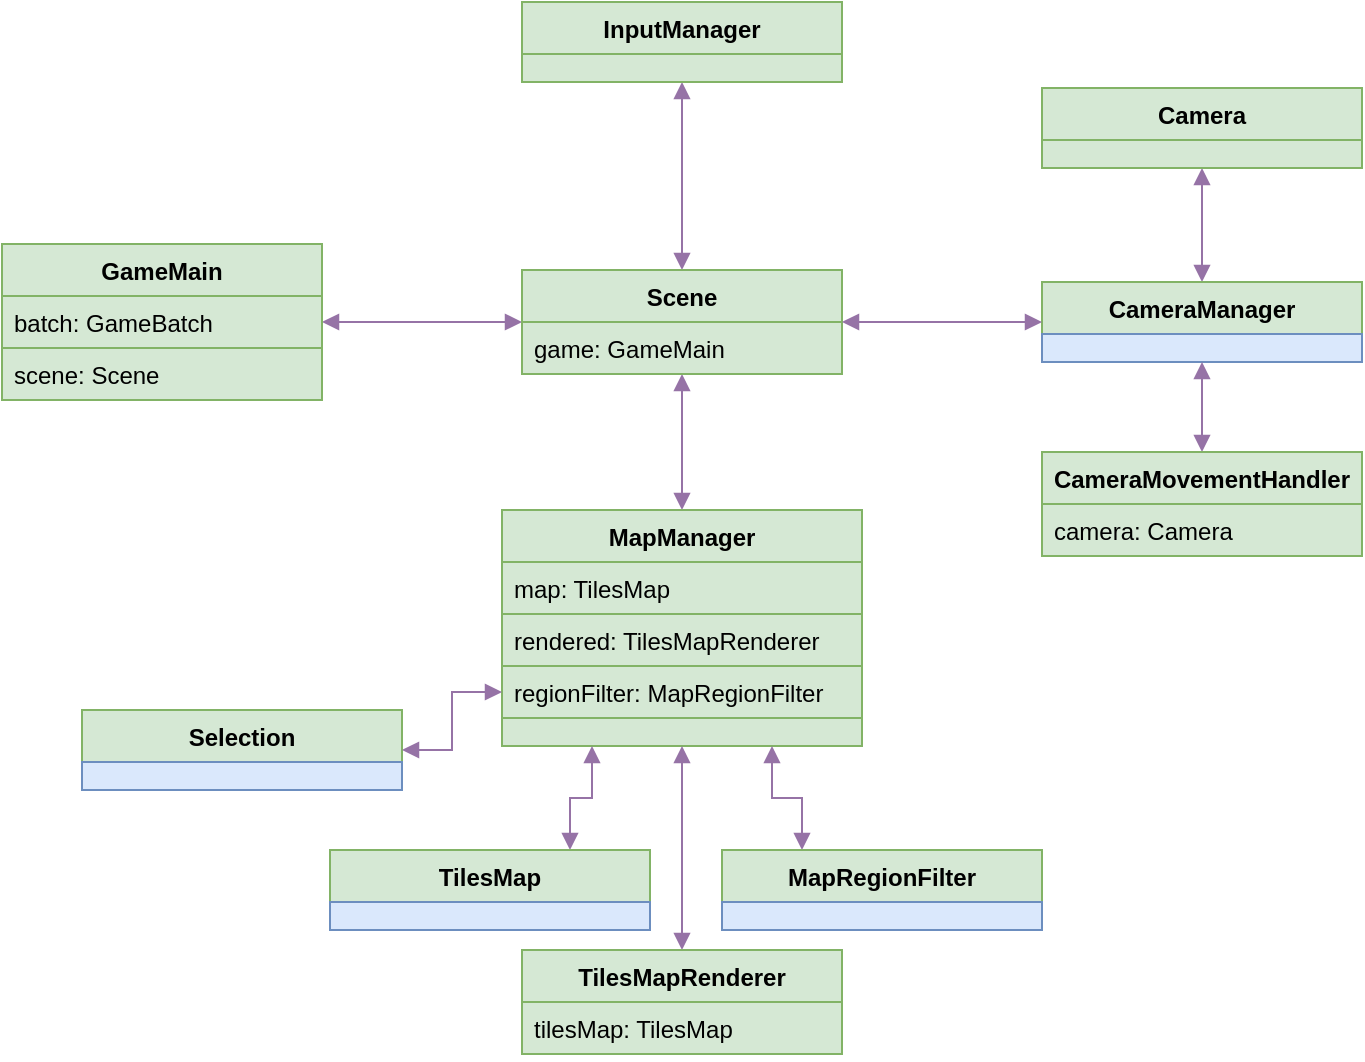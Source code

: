 <mxfile version="13.6.2" type="device"><diagram id="C5RBs43oDa-KdzZeNtuy" name="Page-1"><mxGraphModel dx="1024" dy="592" grid="1" gridSize="10" guides="1" tooltips="1" connect="1" arrows="1" fold="1" page="1" pageScale="1" pageWidth="827" pageHeight="1169" math="0" shadow="0"><root><mxCell id="WIyWlLk6GJQsqaUBKTNV-0"/><mxCell id="WIyWlLk6GJQsqaUBKTNV-1" parent="WIyWlLk6GJQsqaUBKTNV-0"/><mxCell id="pwWpqteBXbWDMI5DToDL-35" style="edgeStyle=orthogonalEdgeStyle;rounded=0;orthogonalLoop=1;jettySize=auto;html=1;exitX=0;exitY=0.5;exitDx=0;exitDy=0;entryX=1;entryY=0.5;entryDx=0;entryDy=0;startArrow=block;startFill=1;endArrow=block;endFill=1;fillColor=#e1d5e7;strokeColor=#9673a6;" parent="WIyWlLk6GJQsqaUBKTNV-1" source="pwWpqteBXbWDMI5DToDL-6" target="pwWpqteBXbWDMI5DToDL-0" edge="1"><mxGeometry relative="1" as="geometry"/></mxCell><mxCell id="pwWpqteBXbWDMI5DToDL-41" style="edgeStyle=orthogonalEdgeStyle;rounded=0;orthogonalLoop=1;jettySize=auto;html=1;exitX=0.5;exitY=0;exitDx=0;exitDy=0;entryX=0.5;entryY=1;entryDx=0;entryDy=0;startArrow=block;startFill=1;endArrow=block;endFill=1;fillColor=#e1d5e7;strokeColor=#9673a6;" parent="WIyWlLk6GJQsqaUBKTNV-1" source="pwWpqteBXbWDMI5DToDL-6" target="pwWpqteBXbWDMI5DToDL-24" edge="1"><mxGeometry relative="1" as="geometry"/></mxCell><mxCell id="pwWpqteBXbWDMI5DToDL-40" style="edgeStyle=orthogonalEdgeStyle;rounded=0;orthogonalLoop=1;jettySize=auto;html=1;exitX=0.5;exitY=0;exitDx=0;exitDy=0;startArrow=block;startFill=1;endArrow=block;endFill=1;entryX=0.5;entryY=1;entryDx=0;entryDy=0;fillColor=#e1d5e7;strokeColor=#9673a6;" parent="WIyWlLk6GJQsqaUBKTNV-1" source="pwWpqteBXbWDMI5DToDL-72" target="pwWpqteBXbWDMI5DToDL-36" edge="1"><mxGeometry relative="1" as="geometry"/></mxCell><mxCell id="pwWpqteBXbWDMI5DToDL-60" style="edgeStyle=orthogonalEdgeStyle;rounded=0;orthogonalLoop=1;jettySize=auto;html=1;exitX=0.5;exitY=1;exitDx=0;exitDy=0;entryX=0.5;entryY=0;entryDx=0;entryDy=0;startArrow=block;startFill=1;endArrow=block;endFill=1;fillColor=#e1d5e7;strokeColor=#9673a6;" parent="WIyWlLk6GJQsqaUBKTNV-1" source="pwWpqteBXbWDMI5DToDL-6" target="pwWpqteBXbWDMI5DToDL-53" edge="1"><mxGeometry relative="1" as="geometry"/></mxCell><mxCell id="pwWpqteBXbWDMI5DToDL-6" value="Scene" style="swimlane;fontStyle=1;align=center;verticalAlign=top;childLayout=stackLayout;horizontal=1;startSize=26;horizontalStack=0;resizeParent=1;resizeParentMax=0;resizeLast=0;collapsible=1;marginBottom=0;fillColor=#d5e8d4;strokeColor=#82b366;" parent="WIyWlLk6GJQsqaUBKTNV-1" vertex="1"><mxGeometry x="350" y="200" width="160" height="52" as="geometry"/></mxCell><mxCell id="pwWpqteBXbWDMI5DToDL-32" value="game: GameMain" style="text;strokeColor=#82b366;fillColor=#d5e8d4;align=left;verticalAlign=top;spacingLeft=4;spacingRight=4;overflow=hidden;rotatable=0;points=[[0,0.5],[1,0.5]];portConstraint=eastwest;" parent="pwWpqteBXbWDMI5DToDL-6" vertex="1"><mxGeometry y="26" width="160" height="26" as="geometry"/></mxCell><mxCell id="pwWpqteBXbWDMI5DToDL-0" value="GameMain" style="swimlane;fontStyle=1;align=center;verticalAlign=top;childLayout=stackLayout;horizontal=1;startSize=26;horizontalStack=0;resizeParent=1;resizeParentMax=0;resizeLast=0;collapsible=1;marginBottom=0;fillColor=#d5e8d4;strokeColor=#82b366;" parent="WIyWlLk6GJQsqaUBKTNV-1" vertex="1"><mxGeometry x="90" y="187" width="160" height="78" as="geometry"/></mxCell><mxCell id="pwWpqteBXbWDMI5DToDL-1" value="batch: GameBatch" style="text;align=left;verticalAlign=top;spacingLeft=4;spacingRight=4;overflow=hidden;rotatable=0;points=[[0,0.5],[1,0.5]];portConstraint=eastwest;fillColor=#d5e8d4;strokeColor=#82b366;" parent="pwWpqteBXbWDMI5DToDL-0" vertex="1"><mxGeometry y="26" width="160" height="26" as="geometry"/></mxCell><mxCell id="pwWpqteBXbWDMI5DToDL-5" value="scene: Scene" style="text;align=left;verticalAlign=top;spacingLeft=4;spacingRight=4;overflow=hidden;rotatable=0;points=[[0,0.5],[1,0.5]];portConstraint=eastwest;fillColor=#d5e8d4;strokeColor=#82b366;" parent="pwWpqteBXbWDMI5DToDL-0" vertex="1"><mxGeometry y="52" width="160" height="26" as="geometry"/></mxCell><mxCell id="pwWpqteBXbWDMI5DToDL-24" value="InputManager" style="swimlane;fontStyle=1;align=center;verticalAlign=top;childLayout=stackLayout;horizontal=1;startSize=26;horizontalStack=0;resizeParent=1;resizeParentMax=0;resizeLast=0;collapsible=1;marginBottom=0;fillColor=#d5e8d4;strokeColor=#82b366;" parent="WIyWlLk6GJQsqaUBKTNV-1" vertex="1"><mxGeometry x="350" y="66" width="160" height="40" as="geometry"/></mxCell><mxCell id="pwWpqteBXbWDMI5DToDL-45" value="" style="text;strokeColor=#82b366;fillColor=#d5e8d4;align=left;verticalAlign=middle;spacingTop=-1;spacingLeft=4;spacingRight=4;rotatable=0;labelPosition=right;points=[];portConstraint=eastwest;" parent="pwWpqteBXbWDMI5DToDL-24" vertex="1"><mxGeometry y="26" width="160" height="14" as="geometry"/></mxCell><mxCell id="pwWpqteBXbWDMI5DToDL-53" value="MapManager" style="swimlane;fontStyle=1;align=center;verticalAlign=top;childLayout=stackLayout;horizontal=1;startSize=26;horizontalStack=0;resizeParent=1;resizeParentMax=0;resizeLast=0;collapsible=1;marginBottom=0;fillColor=#d5e8d4;strokeColor=#82b366;" parent="WIyWlLk6GJQsqaUBKTNV-1" vertex="1"><mxGeometry x="340" y="320" width="180" height="118" as="geometry"/></mxCell><mxCell id="pwWpqteBXbWDMI5DToDL-68" value="map: TilesMap" style="text;align=left;verticalAlign=top;spacingLeft=4;spacingRight=4;overflow=hidden;rotatable=0;points=[[0,0.5],[1,0.5]];portConstraint=eastwest;fillColor=#d5e8d4;strokeColor=#82b366;" parent="pwWpqteBXbWDMI5DToDL-53" vertex="1"><mxGeometry y="26" width="180" height="26" as="geometry"/></mxCell><mxCell id="pwWpqteBXbWDMI5DToDL-67" value="rendered: TilesMapRenderer" style="text;align=left;verticalAlign=top;spacingLeft=4;spacingRight=4;overflow=hidden;rotatable=0;points=[[0,0.5],[1,0.5]];portConstraint=eastwest;fillColor=#d5e8d4;strokeColor=#82b366;" parent="pwWpqteBXbWDMI5DToDL-53" vertex="1"><mxGeometry y="52" width="180" height="26" as="geometry"/></mxCell><mxCell id="pwWpqteBXbWDMI5DToDL-66" value="regionFilter: MapRegionFilter" style="text;align=left;verticalAlign=top;spacingLeft=4;spacingRight=4;overflow=hidden;rotatable=0;points=[[0,0.5],[1,0.5]];portConstraint=eastwest;fillColor=#d5e8d4;strokeColor=#82b366;" parent="pwWpqteBXbWDMI5DToDL-53" vertex="1"><mxGeometry y="78" width="180" height="26" as="geometry"/></mxCell><mxCell id="pwWpqteBXbWDMI5DToDL-71" value="" style="text;strokeColor=#82b366;fillColor=#d5e8d4;align=left;verticalAlign=middle;spacingTop=-1;spacingLeft=4;spacingRight=4;rotatable=0;labelPosition=right;points=[];portConstraint=eastwest;rounded=0;glass=0;" parent="pwWpqteBXbWDMI5DToDL-53" vertex="1"><mxGeometry y="104" width="180" height="14" as="geometry"/></mxCell><mxCell id="pwWpqteBXbWDMI5DToDL-61" style="edgeStyle=orthogonalEdgeStyle;rounded=0;orthogonalLoop=1;jettySize=auto;html=1;exitX=0.5;exitY=0;exitDx=0;exitDy=0;startArrow=block;startFill=1;endArrow=block;endFill=1;fillColor=#e1d5e7;strokeColor=#9673a6;" parent="WIyWlLk6GJQsqaUBKTNV-1" source="pwWpqteBXbWDMI5DToDL-16" target="pwWpqteBXbWDMI5DToDL-53" edge="1"><mxGeometry relative="1" as="geometry"/></mxCell><mxCell id="pwWpqteBXbWDMI5DToDL-63" style="edgeStyle=orthogonalEdgeStyle;rounded=0;orthogonalLoop=1;jettySize=auto;html=1;exitX=0.75;exitY=0;exitDx=0;exitDy=0;entryX=0.25;entryY=1;entryDx=0;entryDy=0;startArrow=block;startFill=1;endArrow=block;endFill=1;fillColor=#e1d5e7;strokeColor=#9673a6;" parent="WIyWlLk6GJQsqaUBKTNV-1" source="pwWpqteBXbWDMI5DToDL-12" target="pwWpqteBXbWDMI5DToDL-53" edge="1"><mxGeometry relative="1" as="geometry"/></mxCell><mxCell id="pwWpqteBXbWDMI5DToDL-64" style="edgeStyle=orthogonalEdgeStyle;rounded=0;orthogonalLoop=1;jettySize=auto;html=1;exitX=0.25;exitY=0;exitDx=0;exitDy=0;entryX=0.75;entryY=1;entryDx=0;entryDy=0;startArrow=block;startFill=1;endArrow=block;endFill=1;fillColor=#e1d5e7;strokeColor=#9673a6;" parent="WIyWlLk6GJQsqaUBKTNV-1" source="pwWpqteBXbWDMI5DToDL-28" target="pwWpqteBXbWDMI5DToDL-53" edge="1"><mxGeometry relative="1" as="geometry"/></mxCell><mxCell id="pwWpqteBXbWDMI5DToDL-72" value="CameraManager" style="swimlane;fontStyle=1;align=center;verticalAlign=top;childLayout=stackLayout;horizontal=1;startSize=26;horizontalStack=0;resizeParent=1;resizeParentMax=0;resizeLast=0;collapsible=1;marginBottom=0;fillColor=#d5e8d4;strokeColor=#82b366;" parent="WIyWlLk6GJQsqaUBKTNV-1" vertex="1"><mxGeometry x="610" y="206" width="160" height="40" as="geometry"/></mxCell><mxCell id="pwWpqteBXbWDMI5DToDL-73" value="" style="text;strokeColor=#6c8ebf;fillColor=#dae8fc;align=left;verticalAlign=middle;spacingTop=-1;spacingLeft=4;spacingRight=4;rotatable=0;labelPosition=right;points=[];portConstraint=eastwest;" parent="pwWpqteBXbWDMI5DToDL-72" vertex="1"><mxGeometry y="26" width="160" height="14" as="geometry"/></mxCell><mxCell id="pwWpqteBXbWDMI5DToDL-28" value="MapRegionFilter" style="swimlane;fontStyle=1;align=center;verticalAlign=top;childLayout=stackLayout;horizontal=1;startSize=26;horizontalStack=0;resizeParent=1;resizeParentMax=0;resizeLast=0;collapsible=1;marginBottom=0;fillColor=#d5e8d4;strokeColor=#82b366;" parent="WIyWlLk6GJQsqaUBKTNV-1" vertex="1"><mxGeometry x="450" y="490" width="160" height="40" as="geometry"/></mxCell><mxCell id="pwWpqteBXbWDMI5DToDL-62" value="" style="text;strokeColor=#6c8ebf;fillColor=#dae8fc;align=left;verticalAlign=middle;spacingTop=-1;spacingLeft=4;spacingRight=4;rotatable=0;labelPosition=right;points=[];portConstraint=eastwest;" parent="pwWpqteBXbWDMI5DToDL-28" vertex="1"><mxGeometry y="26" width="160" height="14" as="geometry"/></mxCell><mxCell id="pwWpqteBXbWDMI5DToDL-12" value="TilesMap" style="swimlane;fontStyle=1;align=center;verticalAlign=top;childLayout=stackLayout;horizontal=1;startSize=26;horizontalStack=0;resizeParent=1;resizeParentMax=0;resizeLast=0;collapsible=1;marginBottom=0;fillColor=#d5e8d4;strokeColor=#82b366;" parent="WIyWlLk6GJQsqaUBKTNV-1" vertex="1"><mxGeometry x="254" y="490" width="160" height="40" as="geometry"/></mxCell><mxCell id="pwWpqteBXbWDMI5DToDL-44" value="" style="text;strokeColor=#6c8ebf;fillColor=#dae8fc;align=left;verticalAlign=middle;spacingTop=-1;spacingLeft=4;spacingRight=4;rotatable=0;labelPosition=right;points=[];portConstraint=eastwest;" parent="pwWpqteBXbWDMI5DToDL-12" vertex="1"><mxGeometry y="26" width="160" height="14" as="geometry"/></mxCell><mxCell id="pwWpqteBXbWDMI5DToDL-16" value="TilesMapRenderer" style="swimlane;fontStyle=1;align=center;verticalAlign=top;childLayout=stackLayout;horizontal=1;startSize=26;horizontalStack=0;resizeParent=1;resizeParentMax=0;resizeLast=0;collapsible=1;marginBottom=0;fillColor=#d5e8d4;strokeColor=#82b366;" parent="WIyWlLk6GJQsqaUBKTNV-1" vertex="1"><mxGeometry x="350" y="540" width="160" height="52" as="geometry"/></mxCell><mxCell id="pwWpqteBXbWDMI5DToDL-17" value="tilesMap: TilesMap" style="text;align=left;verticalAlign=top;spacingLeft=4;spacingRight=4;overflow=hidden;rotatable=0;points=[[0,0.5],[1,0.5]];portConstraint=eastwest;fillColor=#d5e8d4;strokeColor=#82b366;" parent="pwWpqteBXbWDMI5DToDL-16" vertex="1"><mxGeometry y="26" width="160" height="26" as="geometry"/></mxCell><mxCell id="pwWpqteBXbWDMI5DToDL-74" style="edgeStyle=orthogonalEdgeStyle;rounded=0;orthogonalLoop=1;jettySize=auto;html=1;exitX=0.5;exitY=0;exitDx=0;exitDy=0;startArrow=block;startFill=1;endArrow=block;endFill=1;fillColor=#e1d5e7;strokeColor=#9673a6;" parent="WIyWlLk6GJQsqaUBKTNV-1" source="pwWpqteBXbWDMI5DToDL-20" target="pwWpqteBXbWDMI5DToDL-72" edge="1"><mxGeometry relative="1" as="geometry"/></mxCell><mxCell id="pwWpqteBXbWDMI5DToDL-36" value="Camera" style="swimlane;fontStyle=1;align=center;verticalAlign=top;childLayout=stackLayout;horizontal=1;startSize=26;horizontalStack=0;resizeParent=1;resizeParentMax=0;resizeLast=0;collapsible=1;marginBottom=0;fillColor=#d5e8d4;strokeColor=#82b366;" parent="WIyWlLk6GJQsqaUBKTNV-1" vertex="1"><mxGeometry x="610" y="109" width="160" height="40" as="geometry"/></mxCell><mxCell id="pwWpqteBXbWDMI5DToDL-46" value="" style="text;strokeColor=#82b366;fillColor=#d5e8d4;align=left;verticalAlign=middle;spacingTop=-1;spacingLeft=4;spacingRight=4;rotatable=0;labelPosition=right;points=[];portConstraint=eastwest;" parent="pwWpqteBXbWDMI5DToDL-36" vertex="1"><mxGeometry y="26" width="160" height="14" as="geometry"/></mxCell><mxCell id="pwWpqteBXbWDMI5DToDL-76" style="edgeStyle=orthogonalEdgeStyle;rounded=0;orthogonalLoop=1;jettySize=auto;html=1;exitX=0;exitY=0.5;exitDx=0;exitDy=0;entryX=1;entryY=0.5;entryDx=0;entryDy=0;startArrow=block;startFill=1;endArrow=block;endFill=1;fillColor=#e1d5e7;strokeColor=#9673a6;" parent="WIyWlLk6GJQsqaUBKTNV-1" source="pwWpqteBXbWDMI5DToDL-72" target="pwWpqteBXbWDMI5DToDL-6" edge="1"><mxGeometry relative="1" as="geometry"/></mxCell><mxCell id="pwWpqteBXbWDMI5DToDL-20" value="CameraMovementHandler" style="swimlane;fontStyle=1;align=center;verticalAlign=top;childLayout=stackLayout;horizontal=1;startSize=26;horizontalStack=0;resizeParent=1;resizeParentMax=0;resizeLast=0;collapsible=1;marginBottom=0;fillColor=#d5e8d4;strokeColor=#82b366;" parent="WIyWlLk6GJQsqaUBKTNV-1" vertex="1"><mxGeometry x="610" y="291" width="160" height="52" as="geometry"/></mxCell><mxCell id="pwWpqteBXbWDMI5DToDL-21" value="camera: Camera" style="text;align=left;verticalAlign=top;spacingLeft=4;spacingRight=4;overflow=hidden;rotatable=0;points=[[0,0.5],[1,0.5]];portConstraint=eastwest;fillColor=#d5e8d4;strokeColor=#82b366;" parent="pwWpqteBXbWDMI5DToDL-20" vertex="1"><mxGeometry y="26" width="160" height="26" as="geometry"/></mxCell><mxCell id="i2S3amkRQA3hQea5NZg_-0" value="Selection" style="swimlane;fontStyle=1;align=center;verticalAlign=top;childLayout=stackLayout;horizontal=1;startSize=26;horizontalStack=0;resizeParent=1;resizeParentMax=0;resizeLast=0;collapsible=1;marginBottom=0;fillColor=#d5e8d4;strokeColor=#82b366;" parent="WIyWlLk6GJQsqaUBKTNV-1" vertex="1"><mxGeometry x="130" y="420" width="160" height="40" as="geometry"/></mxCell><mxCell id="i2S3amkRQA3hQea5NZg_-1" value="" style="text;strokeColor=#6c8ebf;fillColor=#dae8fc;align=left;verticalAlign=middle;spacingTop=-1;spacingLeft=4;spacingRight=4;rotatable=0;labelPosition=right;points=[];portConstraint=eastwest;" parent="i2S3amkRQA3hQea5NZg_-0" vertex="1"><mxGeometry y="26" width="160" height="14" as="geometry"/></mxCell><mxCell id="i2S3amkRQA3hQea5NZg_-2" style="edgeStyle=orthogonalEdgeStyle;rounded=0;orthogonalLoop=1;jettySize=auto;html=1;startArrow=block;startFill=1;endArrow=block;endFill=1;fillColor=#e1d5e7;strokeColor=#9673a6;entryX=0;entryY=0.5;entryDx=0;entryDy=0;" parent="WIyWlLk6GJQsqaUBKTNV-1" source="i2S3amkRQA3hQea5NZg_-0" target="pwWpqteBXbWDMI5DToDL-66" edge="1"><mxGeometry relative="1" as="geometry"><mxPoint x="384" y="500" as="sourcePoint"/><mxPoint x="395" y="448" as="targetPoint"/></mxGeometry></mxCell></root></mxGraphModel></diagram></mxfile>